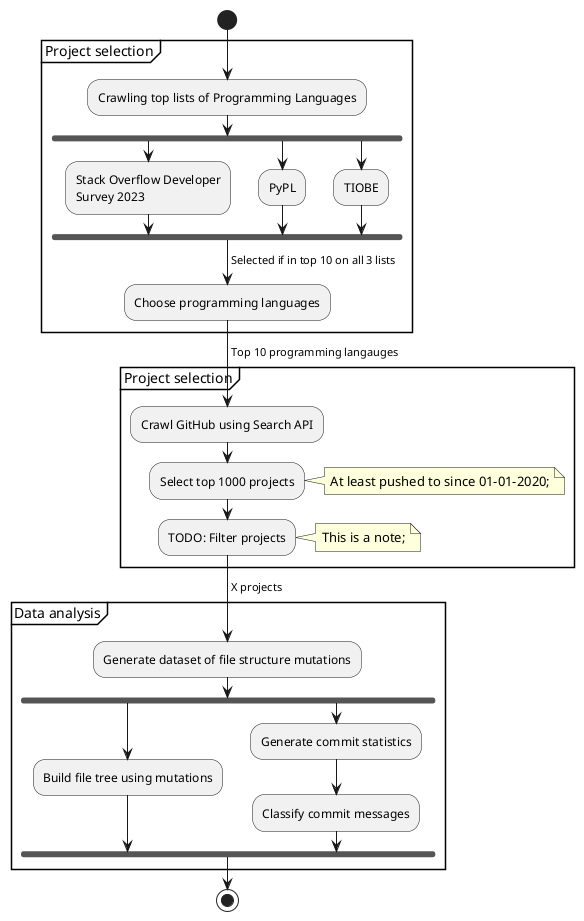 @startuml Methodology
start
partition "Project selection" {
:Crawling top lists of Programming Languages;
fork
:Stack Overflow Developer\nSurvey 2023;
fork again
:PyPL;
fork again
:TIOBE;
end fork
-> Selected if in top 10 on all 3 lists;
:Choose programming languages;
}
-> Top 10 programming langauges;
partition "Project selection" {
:Crawl GitHub using Search API;
:Select top 1000 projects;
note right: At least pushed to since 01-01-2020;
:TODO: Filter projects;
note right: This is a note;
}
-> X projects;
partition "Data analysis" {
:Generate dataset of file structure mutations;
fork
:Build file tree using mutations;
fork again
:Generate commit statistics;
:Classify commit messages;
end fork
}
stop
@enduml